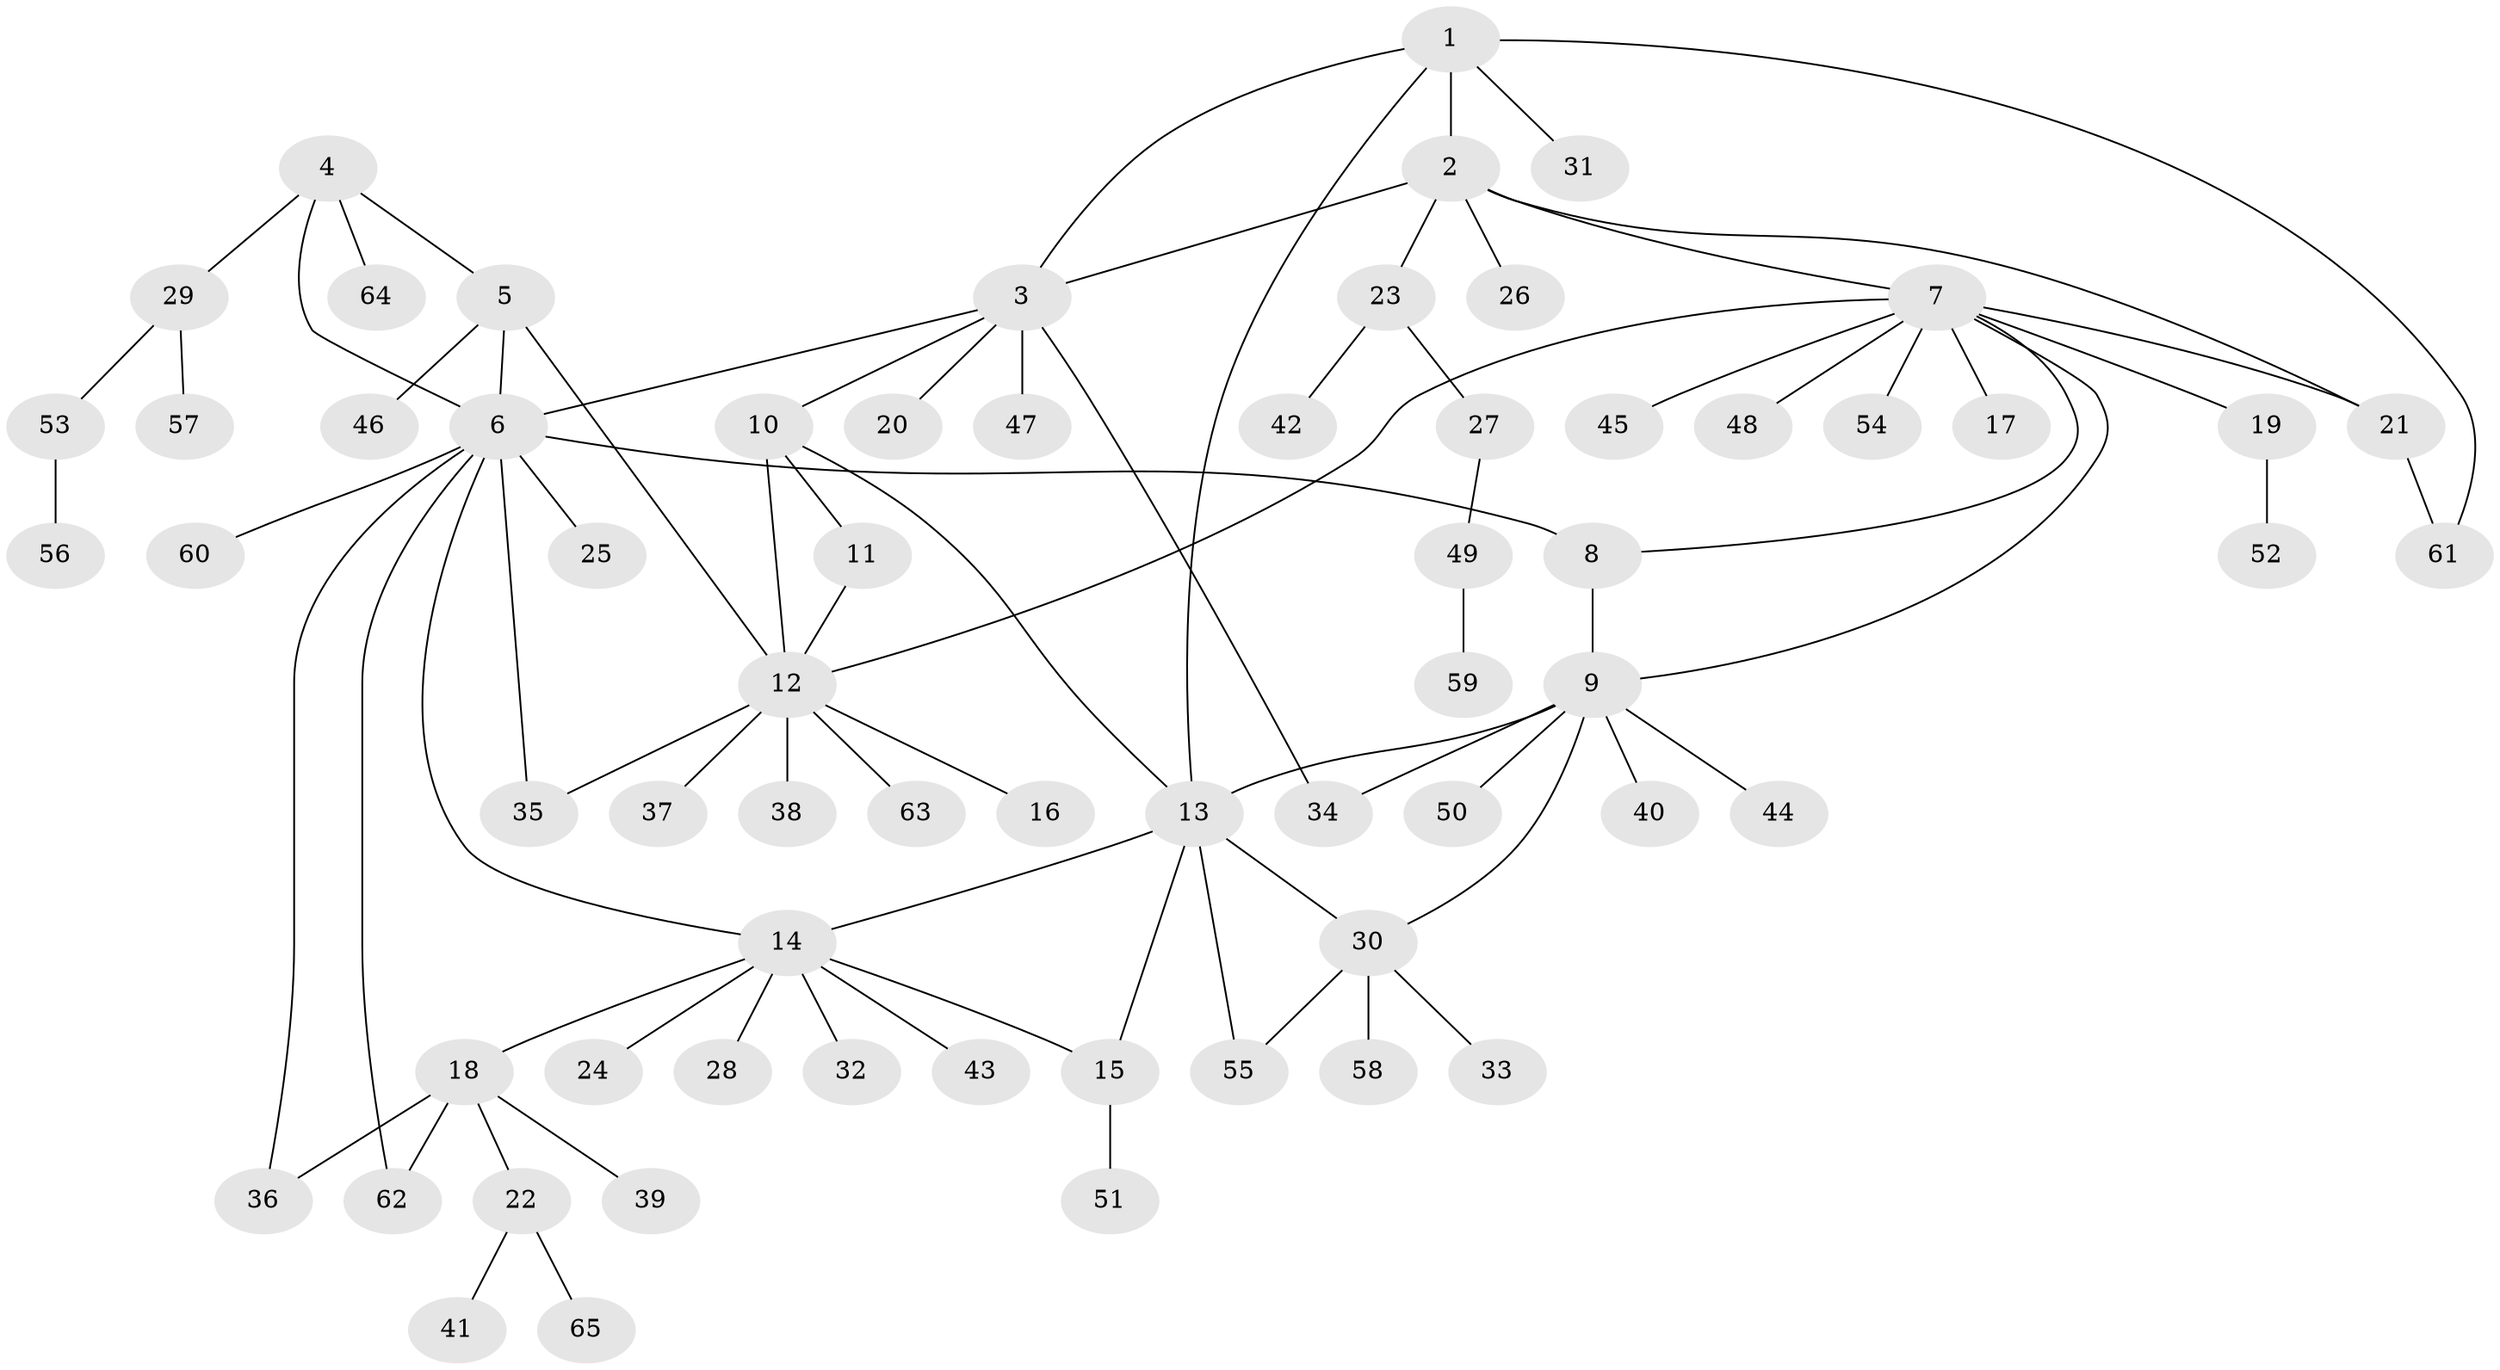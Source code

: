 // coarse degree distribution, {3: 0.13043478260869565, 8: 0.043478260869565216, 6: 0.043478260869565216, 1: 0.4782608695652174, 9: 0.043478260869565216, 5: 0.021739130434782608, 2: 0.15217391304347827, 4: 0.06521739130434782, 7: 0.021739130434782608}
// Generated by graph-tools (version 1.1) at 2025/37/03/04/25 23:37:41]
// undirected, 65 vertices, 83 edges
graph export_dot {
  node [color=gray90,style=filled];
  1;
  2;
  3;
  4;
  5;
  6;
  7;
  8;
  9;
  10;
  11;
  12;
  13;
  14;
  15;
  16;
  17;
  18;
  19;
  20;
  21;
  22;
  23;
  24;
  25;
  26;
  27;
  28;
  29;
  30;
  31;
  32;
  33;
  34;
  35;
  36;
  37;
  38;
  39;
  40;
  41;
  42;
  43;
  44;
  45;
  46;
  47;
  48;
  49;
  50;
  51;
  52;
  53;
  54;
  55;
  56;
  57;
  58;
  59;
  60;
  61;
  62;
  63;
  64;
  65;
  1 -- 2;
  1 -- 3;
  1 -- 13;
  1 -- 31;
  1 -- 61;
  2 -- 3;
  2 -- 7;
  2 -- 21;
  2 -- 23;
  2 -- 26;
  3 -- 6;
  3 -- 10;
  3 -- 20;
  3 -- 34;
  3 -- 47;
  4 -- 5;
  4 -- 6;
  4 -- 29;
  4 -- 64;
  5 -- 6;
  5 -- 12;
  5 -- 46;
  6 -- 8;
  6 -- 14;
  6 -- 25;
  6 -- 35;
  6 -- 36;
  6 -- 60;
  6 -- 62;
  7 -- 8;
  7 -- 9;
  7 -- 12;
  7 -- 17;
  7 -- 19;
  7 -- 21;
  7 -- 45;
  7 -- 48;
  7 -- 54;
  8 -- 9;
  9 -- 13;
  9 -- 30;
  9 -- 34;
  9 -- 40;
  9 -- 44;
  9 -- 50;
  10 -- 11;
  10 -- 12;
  10 -- 13;
  11 -- 12;
  12 -- 16;
  12 -- 35;
  12 -- 37;
  12 -- 38;
  12 -- 63;
  13 -- 14;
  13 -- 15;
  13 -- 30;
  13 -- 55;
  14 -- 15;
  14 -- 18;
  14 -- 24;
  14 -- 28;
  14 -- 32;
  14 -- 43;
  15 -- 51;
  18 -- 22;
  18 -- 36;
  18 -- 39;
  18 -- 62;
  19 -- 52;
  21 -- 61;
  22 -- 41;
  22 -- 65;
  23 -- 27;
  23 -- 42;
  27 -- 49;
  29 -- 53;
  29 -- 57;
  30 -- 33;
  30 -- 55;
  30 -- 58;
  49 -- 59;
  53 -- 56;
}
